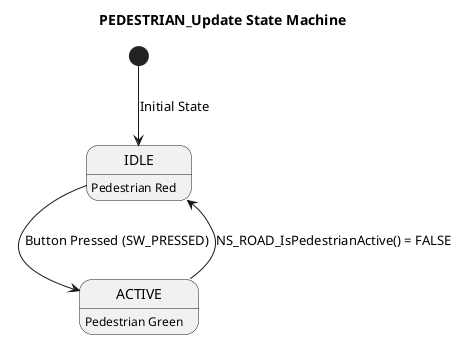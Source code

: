 @startuml
title PEDESTRIAN_Update State Machine

state "IDLE" as PED_IDLE : Pedestrian Red
state "ACTIVE" as PED_ACTIVE : Pedestrian Green

[*] --> PED_IDLE : Initial State

PED_IDLE --> PED_ACTIVE : Button Pressed (SW_PRESSED)
PED_ACTIVE --> PED_IDLE : NS_ROAD_IsPedestrianActive() = FALSE

@enduml